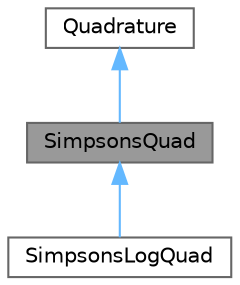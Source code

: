 digraph "SimpsonsQuad"
{
 // LATEX_PDF_SIZE
  bgcolor="transparent";
  edge [fontname=Helvetica,fontsize=10,labelfontname=Helvetica,labelfontsize=10];
  node [fontname=Helvetica,fontsize=10,shape=box,height=0.2,width=0.4];
  Node1 [id="Node000001",label="SimpsonsQuad",height=0.2,width=0.4,color="gray40", fillcolor="grey60", style="filled", fontcolor="black",tooltip="Simpson's rule for uniformly-spaced integrals."];
  Node2 -> Node1 [id="edge1_Node000001_Node000002",dir="back",color="steelblue1",style="solid",tooltip=" "];
  Node2 [id="Node000002",label="Quadrature",height=0.2,width=0.4,color="gray40", fillcolor="white", style="filled",URL="$classQuadrature.html",tooltip="Class to evaluate integrals with established spacing and weights."];
  Node1 -> Node3 [id="edge2_Node000001_Node000003",dir="back",color="steelblue1",style="solid",tooltip=" "];
  Node3 [id="Node000003",label="SimpsonsLogQuad",height=0.2,width=0.4,color="gray40", fillcolor="white", style="filled",URL="$classSimpsonsLogQuad.html",tooltip="Simpson's rule for logarithmically uniformly-spaced integrals."];
}
